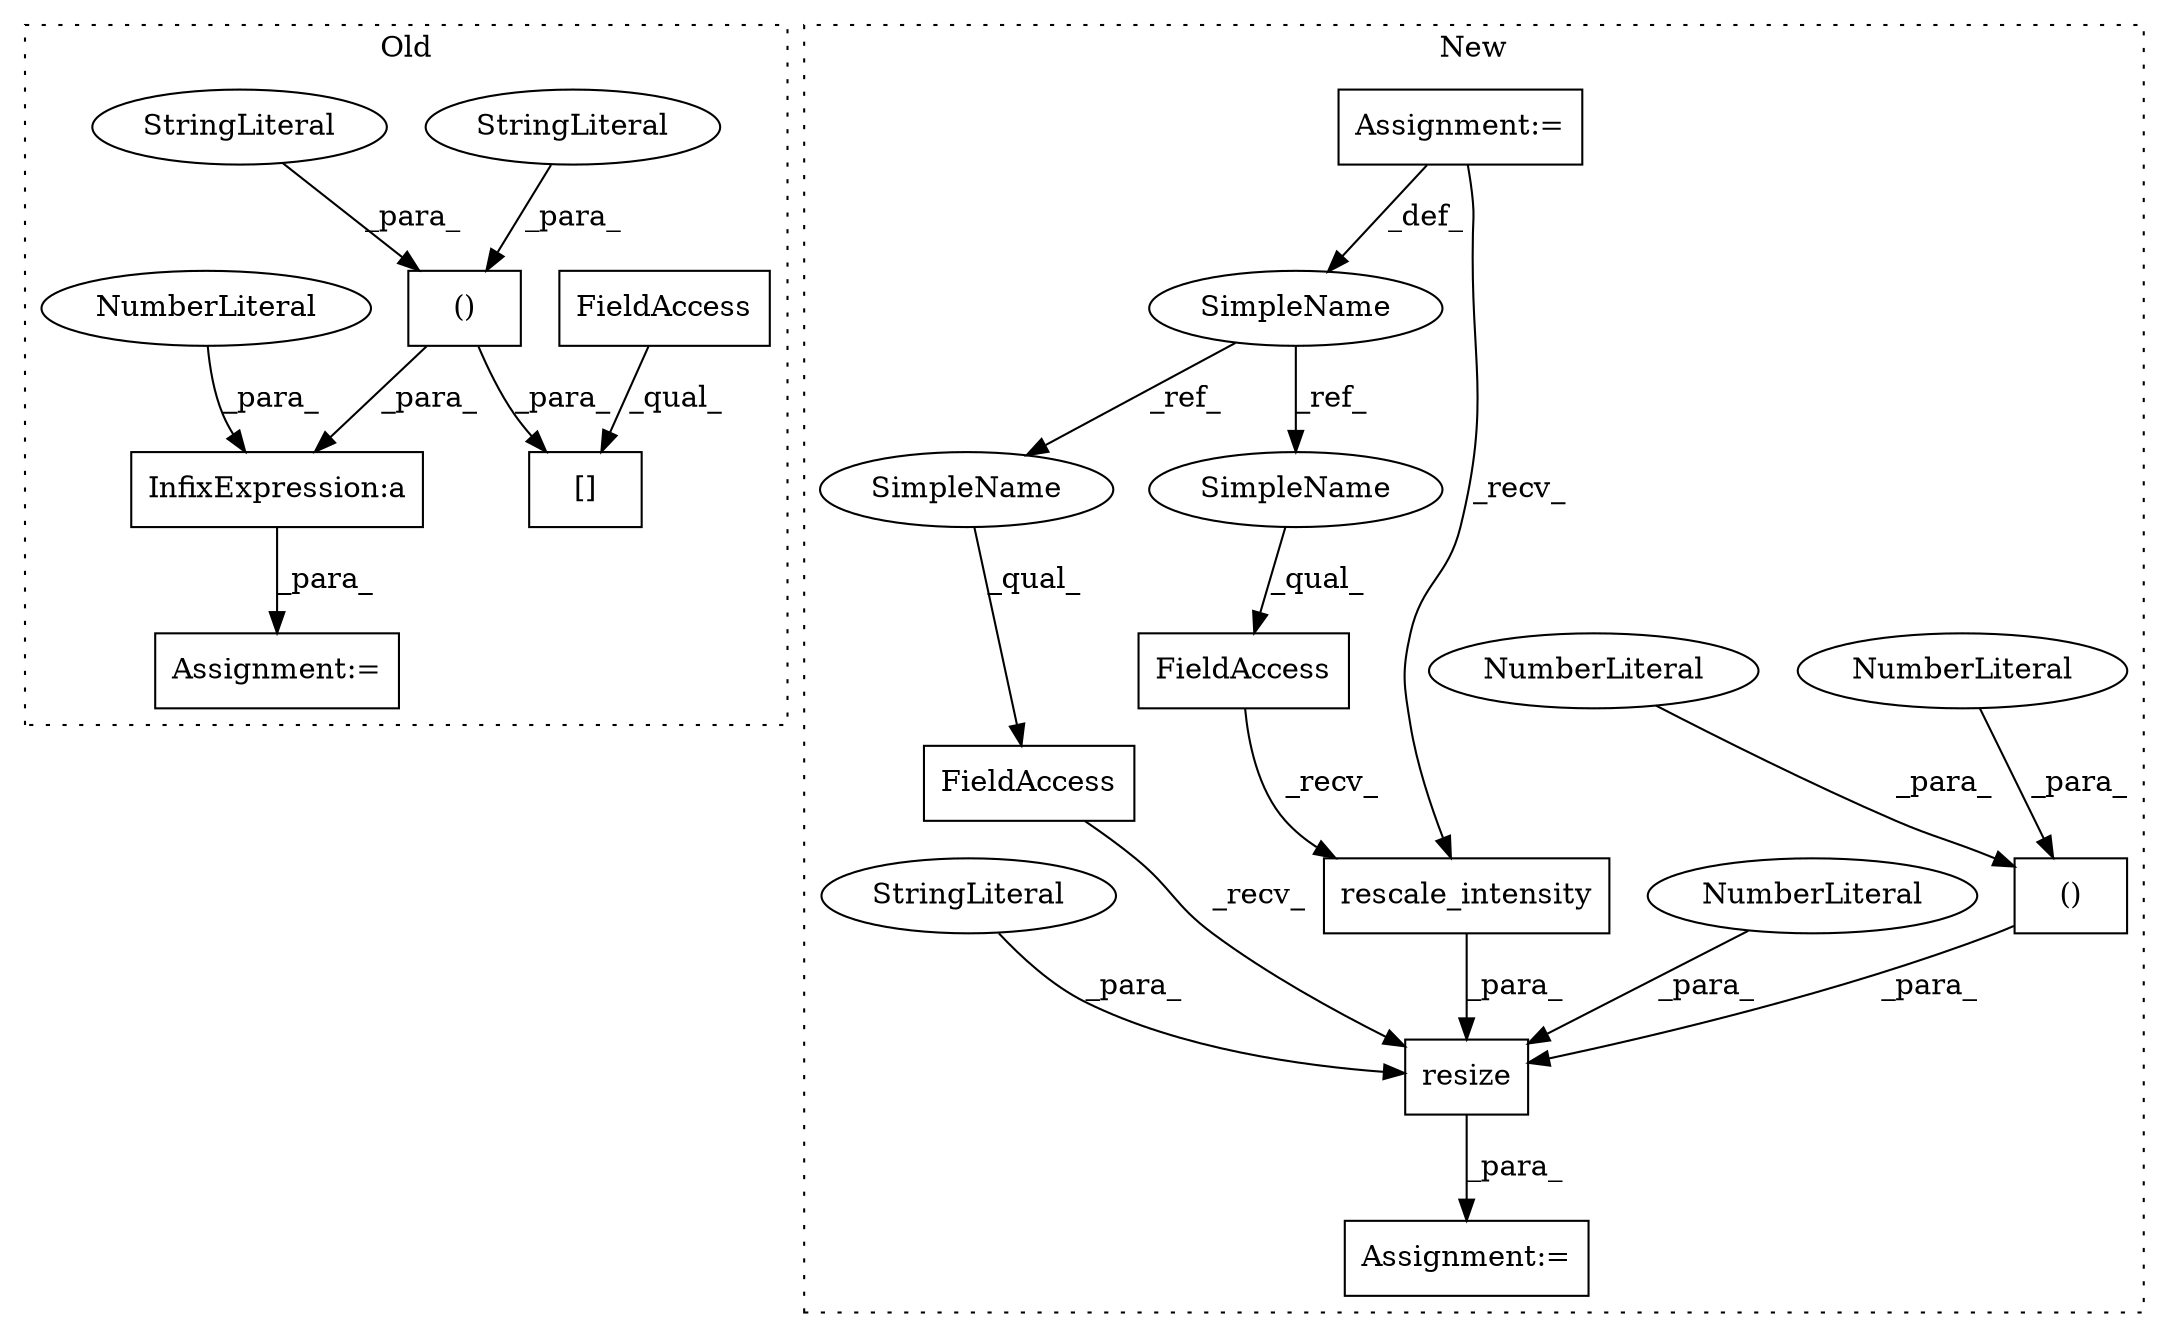 digraph G {
subgraph cluster0 {
1 [label="()" a="106" s="12495" l="51" shape="box"];
5 [label="Assignment:=" a="7" s="12475" l="1" shape="box"];
6 [label="StringLiteral" a="45" s="12495" l="19" shape="ellipse"];
7 [label="StringLiteral" a="45" s="12527" l="19" shape="ellipse"];
8 [label="[]" a="2" s="12478,12546" l="17,2" shape="box"];
15 [label="FieldAccess" a="22" s="12478" l="11" shape="box"];
19 [label="InfixExpression:a" a="27" s="12573" l="3" shape="box"];
20 [label="NumberLiteral" a="34" s="12576" l="3" shape="ellipse"];
label = "Old";
style="dotted";
}
subgraph cluster1 {
2 [label="resize" a="32" s="12776,12826" l="7,1" shape="box"];
3 [label="Assignment:=" a="7" s="12757" l="1" shape="box"];
4 [label="()" a="106" s="12794" l="17" shape="box"];
9 [label="NumberLiteral" a="34" s="12794" l="2" shape="ellipse"];
10 [label="NumberLiteral" a="34" s="12809" l="2" shape="ellipse"];
11 [label="FieldAccess" a="22" s="12758" l="17" shape="box"];
12 [label="NumberLiteral" a="34" s="12813" l="1" shape="ellipse"];
13 [label="SimpleName" a="42" s="12583" l="7" shape="ellipse"];
14 [label="FieldAccess" a="22" s="12700" l="16" shape="box"];
16 [label="rescale_intensity" a="32" s="12717,12742" l="18,1" shape="box"];
17 [label="Assignment:=" a="7" s="12583" l="7" shape="box"];
18 [label="StringLiteral" a="45" s="12815" l="11" shape="ellipse"];
21 [label="SimpleName" a="42" s="12700" l="7" shape="ellipse"];
22 [label="SimpleName" a="42" s="12758" l="7" shape="ellipse"];
label = "New";
style="dotted";
}
1 -> 19 [label="_para_"];
1 -> 8 [label="_para_"];
2 -> 3 [label="_para_"];
4 -> 2 [label="_para_"];
6 -> 1 [label="_para_"];
7 -> 1 [label="_para_"];
9 -> 4 [label="_para_"];
10 -> 4 [label="_para_"];
11 -> 2 [label="_recv_"];
12 -> 2 [label="_para_"];
13 -> 22 [label="_ref_"];
13 -> 21 [label="_ref_"];
14 -> 16 [label="_recv_"];
15 -> 8 [label="_qual_"];
16 -> 2 [label="_para_"];
17 -> 16 [label="_recv_"];
17 -> 13 [label="_def_"];
18 -> 2 [label="_para_"];
19 -> 5 [label="_para_"];
20 -> 19 [label="_para_"];
21 -> 14 [label="_qual_"];
22 -> 11 [label="_qual_"];
}